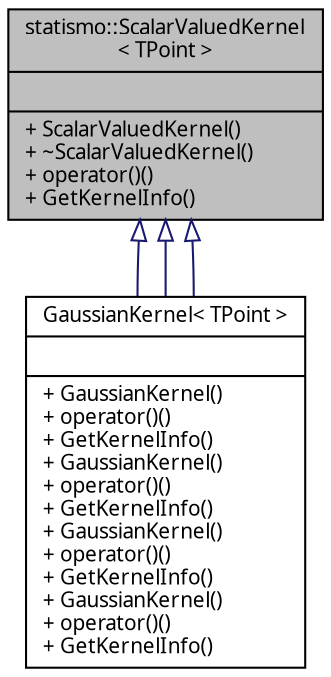 digraph "statismo::ScalarValuedKernel&lt; TPoint &gt;"
{
  edge [fontname="FreeSans.ttf",fontsize="10",labelfontname="FreeSans.ttf",labelfontsize="10"];
  node [fontname="FreeSans.ttf",fontsize="10",shape=record];
  Node1 [label="{statismo::ScalarValuedKernel\l\< TPoint \>\n||+ ScalarValuedKernel()\l+ ~ScalarValuedKernel()\l+ operator()()\l+ GetKernelInfo()\l}",height=0.2,width=0.4,color="black", fillcolor="grey75", style="filled" fontcolor="black"];
  Node1 -> Node2 [dir="back",color="midnightblue",fontsize="10",style="solid",arrowtail="onormal",fontname="FreeSans.ttf"];
  Node2 [label="{GaussianKernel\< TPoint \>\n||+ GaussianKernel()\l+ operator()()\l+ GetKernelInfo()\l+ GaussianKernel()\l+ operator()()\l+ GetKernelInfo()\l+ GaussianKernel()\l+ operator()()\l+ GetKernelInfo()\l+ GaussianKernel()\l+ operator()()\l+ GetKernelInfo()\l}",height=0.2,width=0.4,color="black", fillcolor="white", style="filled",URL="$classGaussianKernel.html"];
  Node1 -> Node2 [dir="back",color="midnightblue",fontsize="10",style="solid",arrowtail="onormal",fontname="FreeSans.ttf"];
  Node1 -> Node2 [dir="back",color="midnightblue",fontsize="10",style="solid",arrowtail="onormal",fontname="FreeSans.ttf"];
}
